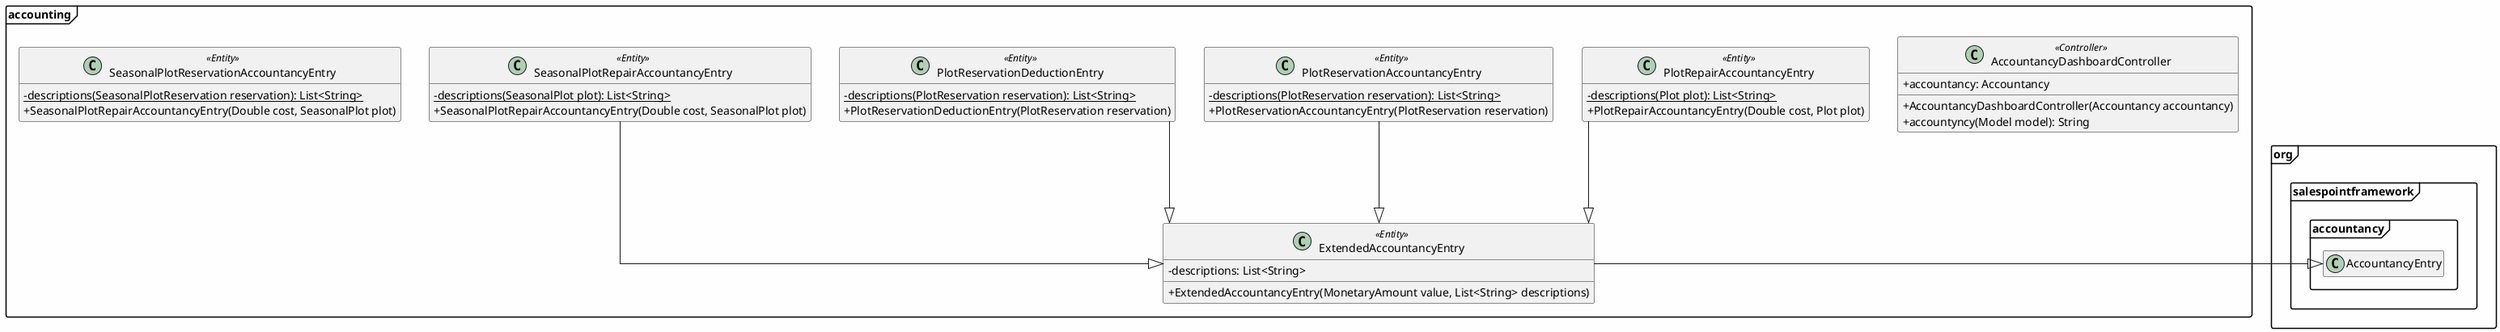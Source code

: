 @startuml
hide empty fields
hide empty methods
skinparam classAttributeIconSize 0
skinparam linetype ortho
skinparam BackgroundColor #FEFEFE
allowmixing
skinparam packageStyle Frame

class org.salespointframework.accountancy.AccountancyEntry

package accounting{
class AccountancyDashboardController <<Controller>>{
+accountancy: Accountancy
+AccountancyDashboardController(Accountancy accountancy)
+accountyncy(Model model): String
}
class ExtendedAccountancyEntry <<Entity>>{
-descriptions: List<String>
+ExtendedAccountancyEntry(MonetaryAmount value, List<String> descriptions)
}
class PlotRepairAccountancyEntry <<Entity>>{
-{static}descriptions(Plot plot): List<String>
+PlotRepairAccountancyEntry(Double cost, Plot plot)
}
class PlotReservationAccountancyEntry <<Entity>>{
-{static}descriptions(PlotReservation reservation): List<String>
+PlotReservationAccountancyEntry(PlotReservation reservation)
}
class PlotReservationDeductionEntry <<Entity>>{
-{static}descriptions(PlotReservation reservation): List<String>
+PlotReservationDeductionEntry(PlotReservation reservation)
}
class SeasonalPlotRepairAccountancyEntry <<Entity>>{
-{static}descriptions(SeasonalPlot plot): List<String>
+SeasonalPlotRepairAccountancyEntry(Double cost, SeasonalPlot plot)
}
class SeasonalPlotReservationAccountancyEntry <<Entity>>{
-{static}descriptions(SeasonalPlotReservation reservation): List<String>
+SeasonalPlotRepairAccountancyEntry(Double cost, SeasonalPlot plot)
}

}

ExtendedAccountancyEntry -|> AccountancyEntry
PlotRepairAccountancyEntry --|> ExtendedAccountancyEntry
PlotReservationAccountancyEntry --|> ExtendedAccountancyEntry
PlotReservationDeductionEntry --|> ExtendedAccountancyEntry
SeasonalPlotRepairAccountancyEntry --|> ExtendedAccountancyEntry

@enduml